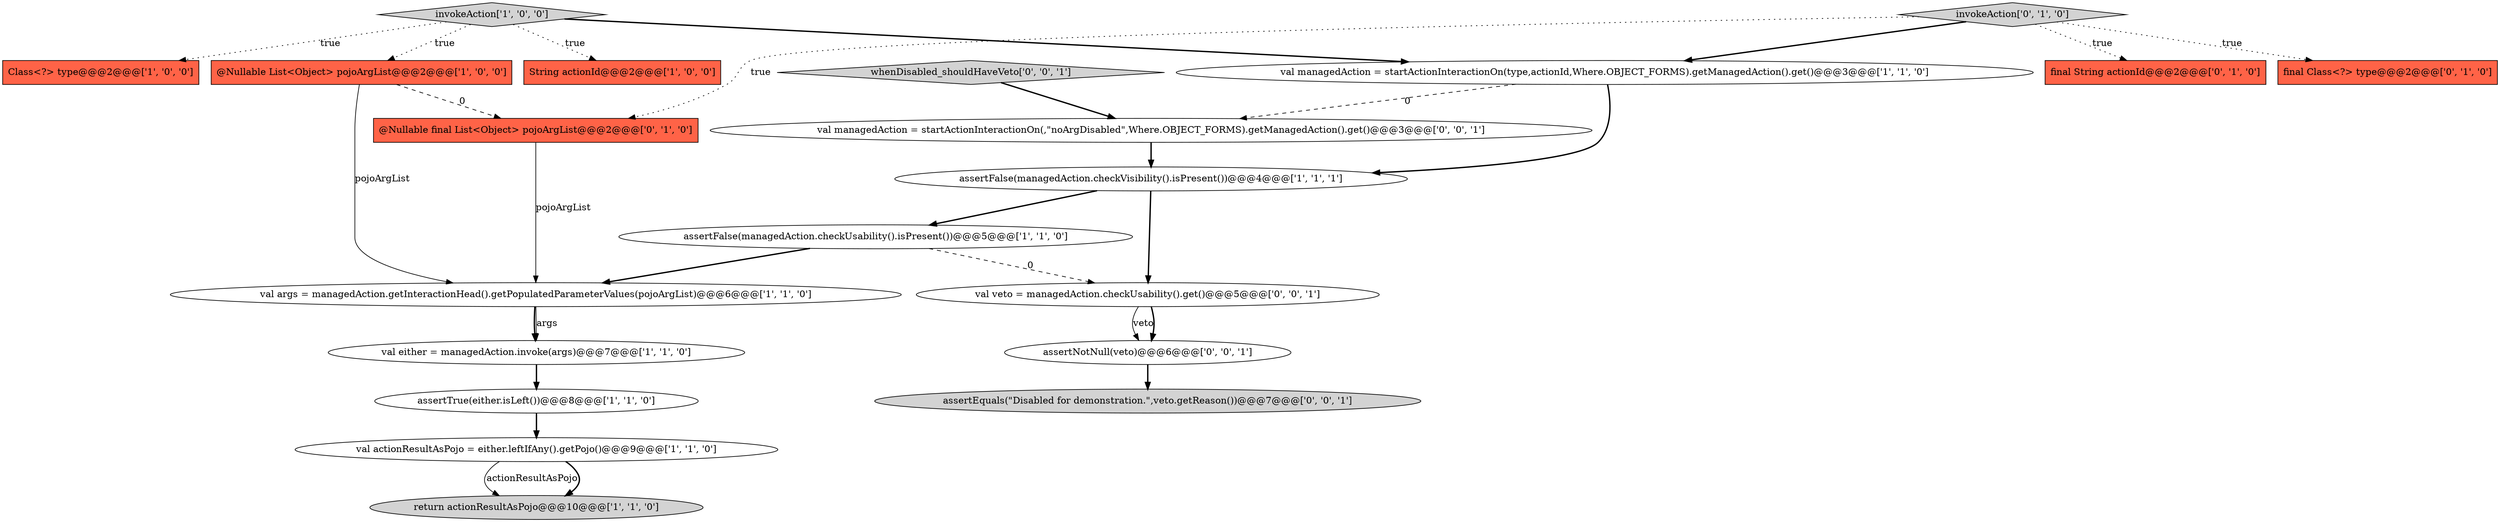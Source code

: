digraph {
19 [style = filled, label = "assertEquals(\"Disabled for demonstration.\",veto.getReason())@@@7@@@['0', '0', '1']", fillcolor = lightgray, shape = ellipse image = "AAA0AAABBB3BBB"];
9 [style = filled, label = "assertTrue(either.isLeft())@@@8@@@['1', '1', '0']", fillcolor = white, shape = ellipse image = "AAA0AAABBB1BBB"];
20 [style = filled, label = "val managedAction = startActionInteractionOn(,\"noArgDisabled\",Where.OBJECT_FORMS).getManagedAction().get()@@@3@@@['0', '0', '1']", fillcolor = white, shape = ellipse image = "AAA0AAABBB3BBB"];
3 [style = filled, label = "val either = managedAction.invoke(args)@@@7@@@['1', '1', '0']", fillcolor = white, shape = ellipse image = "AAA0AAABBB1BBB"];
2 [style = filled, label = "Class<?> type@@@2@@@['1', '0', '0']", fillcolor = tomato, shape = box image = "AAA0AAABBB1BBB"];
17 [style = filled, label = "val veto = managedAction.checkUsability().get()@@@5@@@['0', '0', '1']", fillcolor = white, shape = ellipse image = "AAA0AAABBB3BBB"];
14 [style = filled, label = "final String actionId@@@2@@@['0', '1', '0']", fillcolor = tomato, shape = box image = "AAA0AAABBB2BBB"];
5 [style = filled, label = "val actionResultAsPojo = either.leftIfAny().getPojo()@@@9@@@['1', '1', '0']", fillcolor = white, shape = ellipse image = "AAA0AAABBB1BBB"];
11 [style = filled, label = "return actionResultAsPojo@@@10@@@['1', '1', '0']", fillcolor = lightgray, shape = ellipse image = "AAA0AAABBB1BBB"];
6 [style = filled, label = "val managedAction = startActionInteractionOn(type,actionId,Where.OBJECT_FORMS).getManagedAction().get()@@@3@@@['1', '1', '0']", fillcolor = white, shape = ellipse image = "AAA0AAABBB1BBB"];
15 [style = filled, label = "@Nullable final List<Object> pojoArgList@@@2@@@['0', '1', '0']", fillcolor = tomato, shape = box image = "AAA1AAABBB2BBB"];
16 [style = filled, label = "assertNotNull(veto)@@@6@@@['0', '0', '1']", fillcolor = white, shape = ellipse image = "AAA0AAABBB3BBB"];
0 [style = filled, label = "assertFalse(managedAction.checkUsability().isPresent())@@@5@@@['1', '1', '0']", fillcolor = white, shape = ellipse image = "AAA0AAABBB1BBB"];
8 [style = filled, label = "assertFalse(managedAction.checkVisibility().isPresent())@@@4@@@['1', '1', '1']", fillcolor = white, shape = ellipse image = "AAA0AAABBB1BBB"];
10 [style = filled, label = "@Nullable List<Object> pojoArgList@@@2@@@['1', '0', '0']", fillcolor = tomato, shape = box image = "AAA1AAABBB1BBB"];
4 [style = filled, label = "invokeAction['1', '0', '0']", fillcolor = lightgray, shape = diamond image = "AAA0AAABBB1BBB"];
18 [style = filled, label = "whenDisabled_shouldHaveVeto['0', '0', '1']", fillcolor = lightgray, shape = diamond image = "AAA0AAABBB3BBB"];
1 [style = filled, label = "String actionId@@@2@@@['1', '0', '0']", fillcolor = tomato, shape = box image = "AAA0AAABBB1BBB"];
12 [style = filled, label = "invokeAction['0', '1', '0']", fillcolor = lightgray, shape = diamond image = "AAA0AAABBB2BBB"];
13 [style = filled, label = "final Class<?> type@@@2@@@['0', '1', '0']", fillcolor = tomato, shape = box image = "AAA0AAABBB2BBB"];
7 [style = filled, label = "val args = managedAction.getInteractionHead().getPopulatedParameterValues(pojoArgList)@@@6@@@['1', '1', '0']", fillcolor = white, shape = ellipse image = "AAA0AAABBB1BBB"];
10->15 [style = dashed, label="0"];
4->1 [style = dotted, label="true"];
4->6 [style = bold, label=""];
4->10 [style = dotted, label="true"];
6->20 [style = dashed, label="0"];
17->16 [style = solid, label="veto"];
12->15 [style = dotted, label="true"];
10->7 [style = solid, label="pojoArgList"];
16->19 [style = bold, label=""];
12->6 [style = bold, label=""];
0->17 [style = dashed, label="0"];
7->3 [style = bold, label=""];
0->7 [style = bold, label=""];
8->0 [style = bold, label=""];
3->9 [style = bold, label=""];
8->17 [style = bold, label=""];
12->14 [style = dotted, label="true"];
18->20 [style = bold, label=""];
20->8 [style = bold, label=""];
12->13 [style = dotted, label="true"];
7->3 [style = solid, label="args"];
6->8 [style = bold, label=""];
15->7 [style = solid, label="pojoArgList"];
9->5 [style = bold, label=""];
5->11 [style = solid, label="actionResultAsPojo"];
5->11 [style = bold, label=""];
4->2 [style = dotted, label="true"];
17->16 [style = bold, label=""];
}
